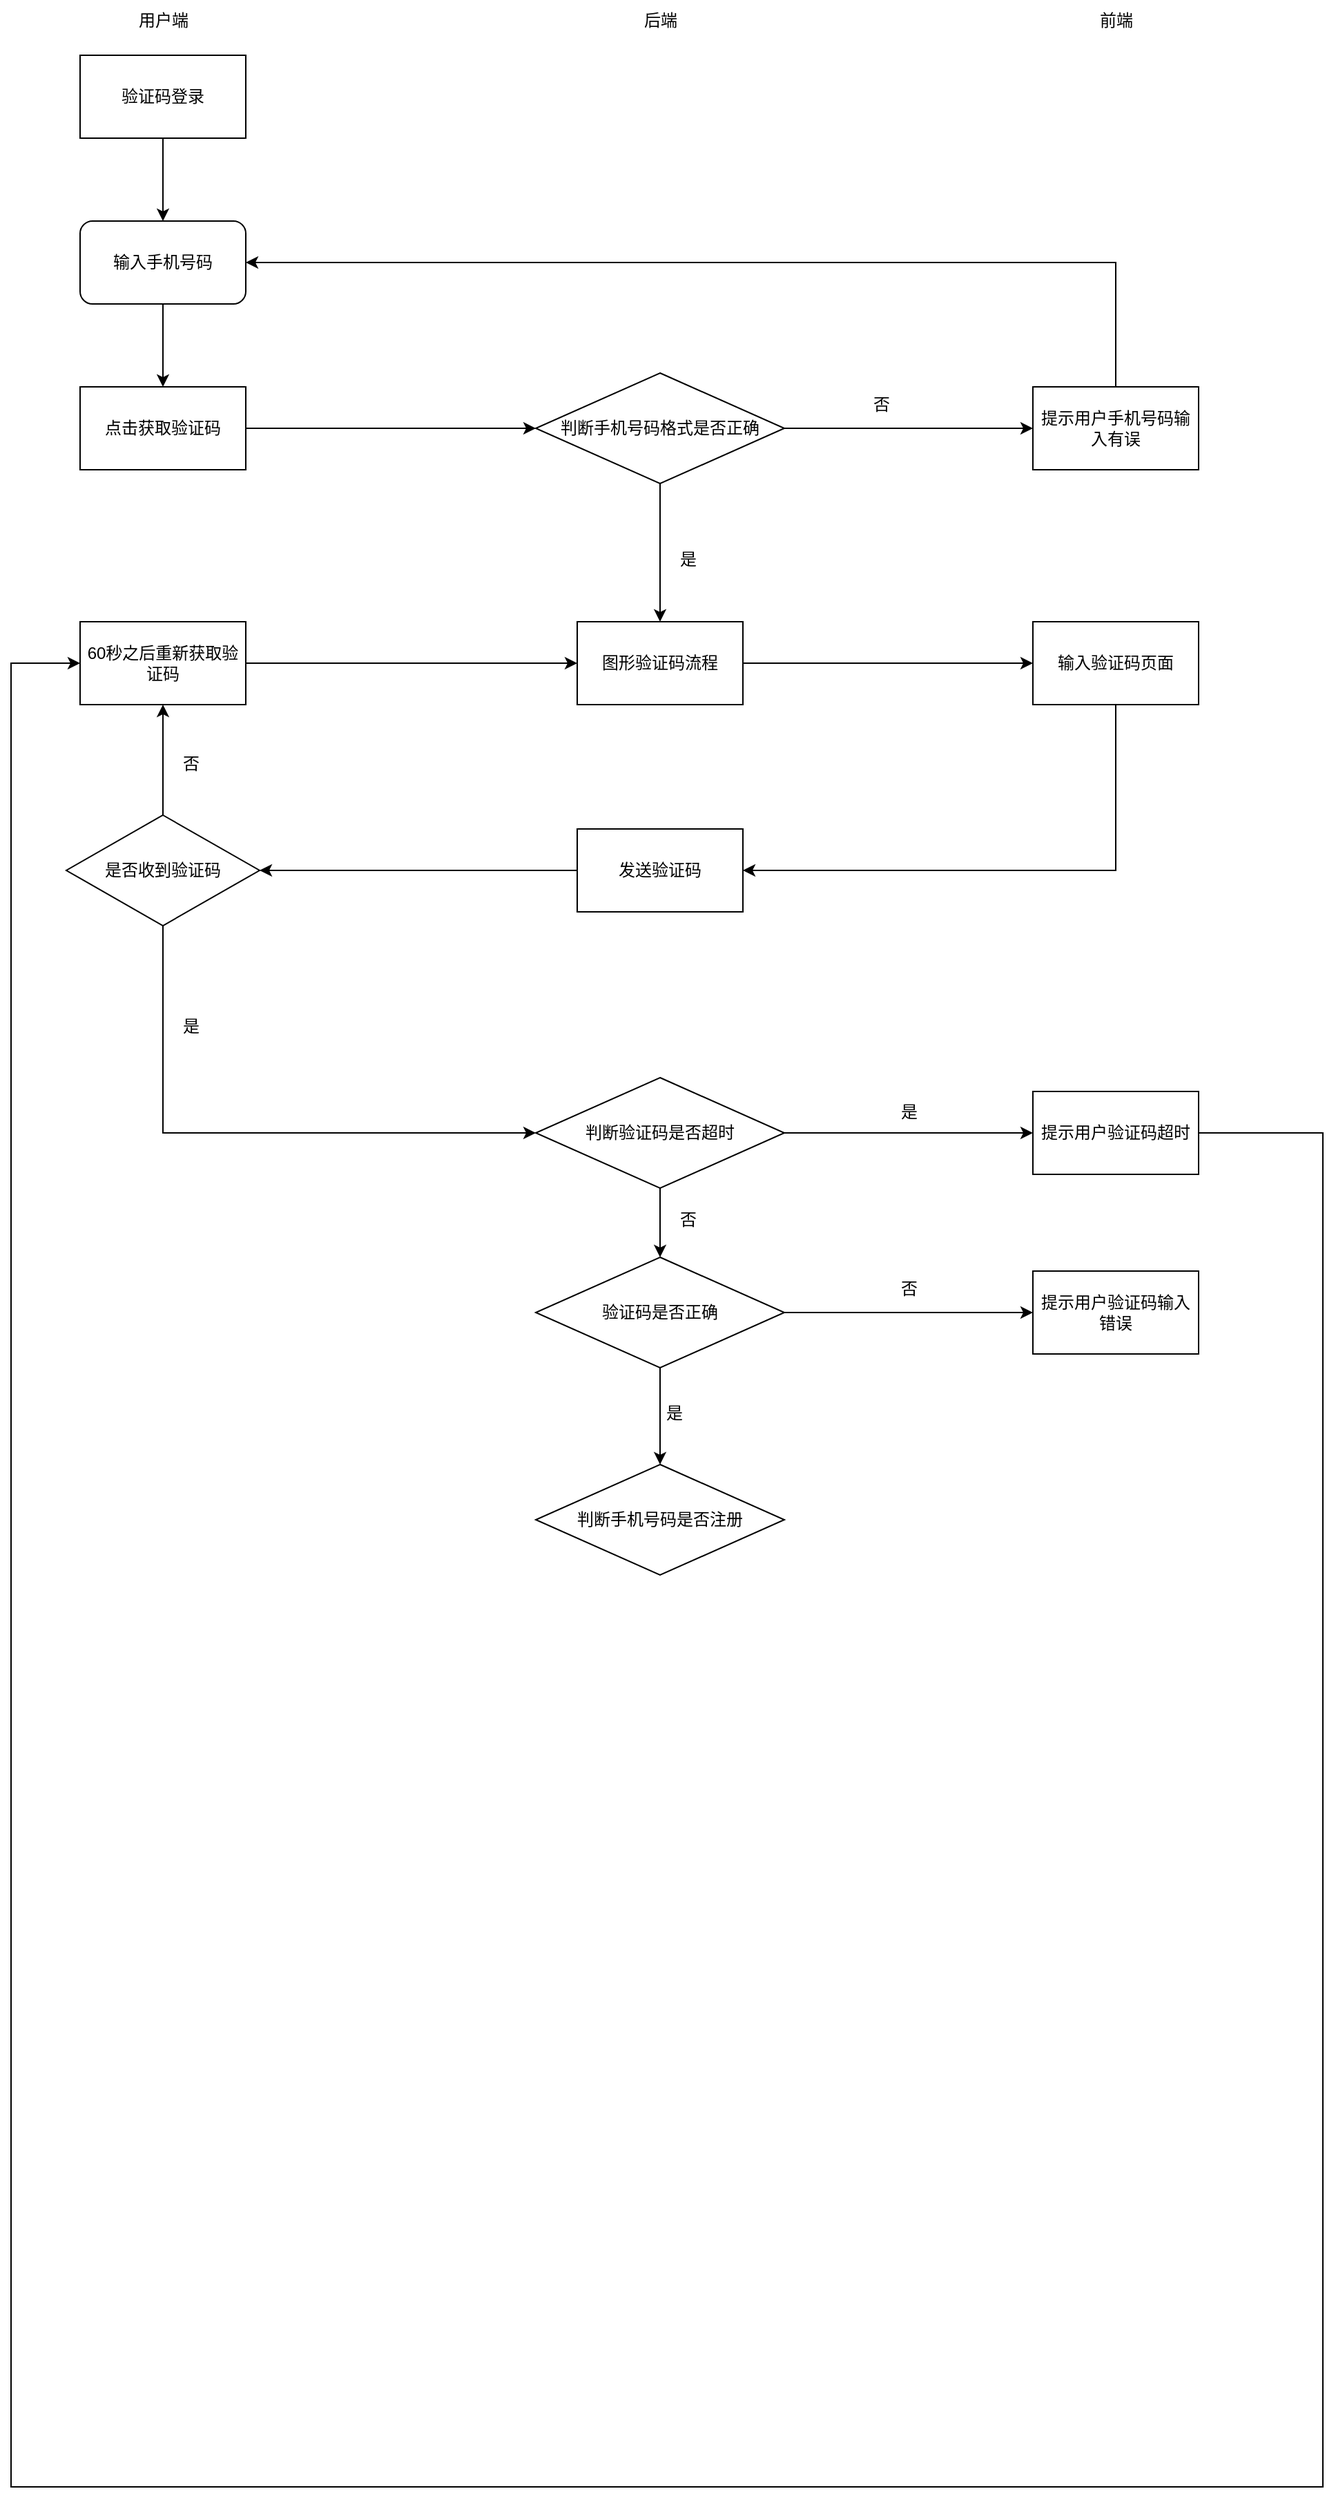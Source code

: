 <mxfile version="21.2.1" type="github">
  <diagram name="第 1 页" id="wBqTDlrh9hlUzduM-qcQ">
    <mxGraphModel dx="1156" dy="657" grid="1" gridSize="10" guides="1" tooltips="1" connect="1" arrows="1" fold="1" page="1" pageScale="1" pageWidth="827" pageHeight="1169" math="0" shadow="0">
      <root>
        <mxCell id="0" />
        <mxCell id="1" parent="0" />
        <mxCell id="Xt2UL79NBrmuucX9y0JM-1" value="验证码登录" style="rounded=0;whiteSpace=wrap;html=1;" parent="1" vertex="1">
          <mxGeometry x="120" y="40" width="120" height="60" as="geometry" />
        </mxCell>
        <mxCell id="Xt2UL79NBrmuucX9y0JM-2" value="输入手机号码" style="rounded=1;whiteSpace=wrap;html=1;" parent="1" vertex="1">
          <mxGeometry x="120" y="160" width="120" height="60" as="geometry" />
        </mxCell>
        <mxCell id="Xt2UL79NBrmuucX9y0JM-4" value="" style="endArrow=classic;html=1;rounded=0;exitX=0.5;exitY=1;exitDx=0;exitDy=0;entryX=0.5;entryY=0;entryDx=0;entryDy=0;" parent="1" source="Xt2UL79NBrmuucX9y0JM-1" target="Xt2UL79NBrmuucX9y0JM-2" edge="1">
          <mxGeometry width="50" height="50" relative="1" as="geometry">
            <mxPoint x="410" y="220" as="sourcePoint" />
            <mxPoint x="460" y="170" as="targetPoint" />
          </mxGeometry>
        </mxCell>
        <mxCell id="Xt2UL79NBrmuucX9y0JM-5" value="用户端" style="text;html=1;align=center;verticalAlign=middle;resizable=0;points=[];autosize=1;strokeColor=none;fillColor=none;" parent="1" vertex="1">
          <mxGeometry x="150" width="60" height="30" as="geometry" />
        </mxCell>
        <mxCell id="Xt2UL79NBrmuucX9y0JM-18" style="edgeStyle=orthogonalEdgeStyle;rounded=0;orthogonalLoop=1;jettySize=auto;html=1;exitX=1;exitY=0.5;exitDx=0;exitDy=0;entryX=0;entryY=0.5;entryDx=0;entryDy=0;" parent="1" source="Xt2UL79NBrmuucX9y0JM-11" target="Xt2UL79NBrmuucX9y0JM-15" edge="1">
          <mxGeometry relative="1" as="geometry" />
        </mxCell>
        <mxCell id="Xt2UL79NBrmuucX9y0JM-11" value="点击获取验证码" style="rounded=0;whiteSpace=wrap;html=1;" parent="1" vertex="1">
          <mxGeometry x="120" y="280" width="120" height="60" as="geometry" />
        </mxCell>
        <mxCell id="Xt2UL79NBrmuucX9y0JM-12" value="" style="endArrow=classic;html=1;rounded=0;exitX=0.5;exitY=1;exitDx=0;exitDy=0;entryX=0.5;entryY=0;entryDx=0;entryDy=0;" parent="1" source="Xt2UL79NBrmuucX9y0JM-2" target="Xt2UL79NBrmuucX9y0JM-11" edge="1">
          <mxGeometry width="50" height="50" relative="1" as="geometry">
            <mxPoint x="410" y="210" as="sourcePoint" />
            <mxPoint x="460" y="160" as="targetPoint" />
          </mxGeometry>
        </mxCell>
        <mxCell id="Xt2UL79NBrmuucX9y0JM-13" value="后端" style="text;html=1;align=center;verticalAlign=middle;resizable=0;points=[];autosize=1;strokeColor=none;fillColor=none;" parent="1" vertex="1">
          <mxGeometry x="515" width="50" height="30" as="geometry" />
        </mxCell>
        <mxCell id="Xt2UL79NBrmuucX9y0JM-14" value="前端" style="text;html=1;align=center;verticalAlign=middle;resizable=0;points=[];autosize=1;strokeColor=none;fillColor=none;" parent="1" vertex="1">
          <mxGeometry x="845" width="50" height="30" as="geometry" />
        </mxCell>
        <mxCell id="Xt2UL79NBrmuucX9y0JM-21" style="edgeStyle=orthogonalEdgeStyle;rounded=0;orthogonalLoop=1;jettySize=auto;html=1;exitX=1;exitY=0.5;exitDx=0;exitDy=0;" parent="1" source="Xt2UL79NBrmuucX9y0JM-15" target="Xt2UL79NBrmuucX9y0JM-20" edge="1">
          <mxGeometry relative="1" as="geometry" />
        </mxCell>
        <mxCell id="cuZhw7LWAMA9tIme9xCt-2" style="edgeStyle=orthogonalEdgeStyle;rounded=0;orthogonalLoop=1;jettySize=auto;html=1;exitX=0.5;exitY=1;exitDx=0;exitDy=0;entryX=0.5;entryY=0;entryDx=0;entryDy=0;" edge="1" parent="1" source="Xt2UL79NBrmuucX9y0JM-15" target="cuZhw7LWAMA9tIme9xCt-1">
          <mxGeometry relative="1" as="geometry" />
        </mxCell>
        <mxCell id="Xt2UL79NBrmuucX9y0JM-15" value="判断手机号码格式是否正确" style="rhombus;whiteSpace=wrap;html=1;" parent="1" vertex="1">
          <mxGeometry x="450" y="270" width="180" height="80" as="geometry" />
        </mxCell>
        <mxCell id="Xt2UL79NBrmuucX9y0JM-23" style="edgeStyle=orthogonalEdgeStyle;rounded=0;orthogonalLoop=1;jettySize=auto;html=1;exitX=0.5;exitY=0;exitDx=0;exitDy=0;entryX=1;entryY=0.5;entryDx=0;entryDy=0;" parent="1" source="Xt2UL79NBrmuucX9y0JM-20" target="Xt2UL79NBrmuucX9y0JM-2" edge="1">
          <mxGeometry relative="1" as="geometry" />
        </mxCell>
        <mxCell id="Xt2UL79NBrmuucX9y0JM-20" value="提示用户手机号码输入有误" style="whiteSpace=wrap;html=1;" parent="1" vertex="1">
          <mxGeometry x="810" y="280" width="120" height="60" as="geometry" />
        </mxCell>
        <mxCell id="Xt2UL79NBrmuucX9y0JM-22" value="否" style="text;html=1;align=center;verticalAlign=middle;resizable=0;points=[];autosize=1;strokeColor=none;fillColor=none;" parent="1" vertex="1">
          <mxGeometry x="680" y="278" width="40" height="30" as="geometry" />
        </mxCell>
        <mxCell id="cuZhw7LWAMA9tIme9xCt-6" style="edgeStyle=orthogonalEdgeStyle;rounded=0;orthogonalLoop=1;jettySize=auto;html=1;exitX=1;exitY=0.5;exitDx=0;exitDy=0;" edge="1" parent="1" source="cuZhw7LWAMA9tIme9xCt-1" target="cuZhw7LWAMA9tIme9xCt-5">
          <mxGeometry relative="1" as="geometry" />
        </mxCell>
        <mxCell id="cuZhw7LWAMA9tIme9xCt-1" value="图形验证码流程" style="whiteSpace=wrap;html=1;" vertex="1" parent="1">
          <mxGeometry x="480" y="450" width="120" height="60" as="geometry" />
        </mxCell>
        <mxCell id="cuZhw7LWAMA9tIme9xCt-3" value="是" style="text;html=1;align=center;verticalAlign=middle;resizable=0;points=[];autosize=1;strokeColor=none;fillColor=none;" vertex="1" parent="1">
          <mxGeometry x="540" y="390" width="40" height="30" as="geometry" />
        </mxCell>
        <mxCell id="cuZhw7LWAMA9tIme9xCt-8" style="edgeStyle=orthogonalEdgeStyle;rounded=0;orthogonalLoop=1;jettySize=auto;html=1;exitX=0.5;exitY=1;exitDx=0;exitDy=0;entryX=1;entryY=0.5;entryDx=0;entryDy=0;" edge="1" parent="1" source="cuZhw7LWAMA9tIme9xCt-5" target="cuZhw7LWAMA9tIme9xCt-7">
          <mxGeometry relative="1" as="geometry" />
        </mxCell>
        <mxCell id="cuZhw7LWAMA9tIme9xCt-5" value="输入验证码页面" style="whiteSpace=wrap;html=1;" vertex="1" parent="1">
          <mxGeometry x="810" y="450" width="120" height="60" as="geometry" />
        </mxCell>
        <mxCell id="cuZhw7LWAMA9tIme9xCt-11" style="edgeStyle=orthogonalEdgeStyle;rounded=0;orthogonalLoop=1;jettySize=auto;html=1;exitX=0;exitY=0.5;exitDx=0;exitDy=0;entryX=1;entryY=0.5;entryDx=0;entryDy=0;" edge="1" parent="1" source="cuZhw7LWAMA9tIme9xCt-7" target="cuZhw7LWAMA9tIme9xCt-10">
          <mxGeometry relative="1" as="geometry" />
        </mxCell>
        <mxCell id="cuZhw7LWAMA9tIme9xCt-7" value="发送验证码" style="whiteSpace=wrap;html=1;" vertex="1" parent="1">
          <mxGeometry x="480" y="600" width="120" height="60" as="geometry" />
        </mxCell>
        <mxCell id="cuZhw7LWAMA9tIme9xCt-13" style="edgeStyle=orthogonalEdgeStyle;rounded=0;orthogonalLoop=1;jettySize=auto;html=1;exitX=0.5;exitY=0;exitDx=0;exitDy=0;entryX=0.5;entryY=1;entryDx=0;entryDy=0;" edge="1" parent="1" source="cuZhw7LWAMA9tIme9xCt-10" target="cuZhw7LWAMA9tIme9xCt-12">
          <mxGeometry relative="1" as="geometry" />
        </mxCell>
        <mxCell id="cuZhw7LWAMA9tIme9xCt-17" style="edgeStyle=orthogonalEdgeStyle;rounded=0;orthogonalLoop=1;jettySize=auto;html=1;exitX=0.5;exitY=1;exitDx=0;exitDy=0;entryX=0;entryY=0.5;entryDx=0;entryDy=0;" edge="1" parent="1" source="cuZhw7LWAMA9tIme9xCt-10" target="cuZhw7LWAMA9tIme9xCt-16">
          <mxGeometry relative="1" as="geometry" />
        </mxCell>
        <mxCell id="cuZhw7LWAMA9tIme9xCt-10" value="是否收到验证码" style="rhombus;whiteSpace=wrap;html=1;" vertex="1" parent="1">
          <mxGeometry x="110" y="590" width="140" height="80" as="geometry" />
        </mxCell>
        <mxCell id="cuZhw7LWAMA9tIme9xCt-22" style="edgeStyle=orthogonalEdgeStyle;rounded=0;orthogonalLoop=1;jettySize=auto;html=1;exitX=1;exitY=0.5;exitDx=0;exitDy=0;entryX=0;entryY=0.5;entryDx=0;entryDy=0;" edge="1" parent="1" source="cuZhw7LWAMA9tIme9xCt-12" target="cuZhw7LWAMA9tIme9xCt-1">
          <mxGeometry relative="1" as="geometry" />
        </mxCell>
        <mxCell id="cuZhw7LWAMA9tIme9xCt-12" value="60秒之后重新获取验证码" style="whiteSpace=wrap;html=1;" vertex="1" parent="1">
          <mxGeometry x="120" y="450" width="120" height="60" as="geometry" />
        </mxCell>
        <mxCell id="cuZhw7LWAMA9tIme9xCt-14" value="否" style="text;html=1;align=center;verticalAlign=middle;resizable=0;points=[];autosize=1;strokeColor=none;fillColor=none;" vertex="1" parent="1">
          <mxGeometry x="180" y="538" width="40" height="30" as="geometry" />
        </mxCell>
        <mxCell id="cuZhw7LWAMA9tIme9xCt-20" style="edgeStyle=orthogonalEdgeStyle;rounded=0;orthogonalLoop=1;jettySize=auto;html=1;exitX=1;exitY=0.5;exitDx=0;exitDy=0;" edge="1" parent="1" source="cuZhw7LWAMA9tIme9xCt-16" target="cuZhw7LWAMA9tIme9xCt-19">
          <mxGeometry relative="1" as="geometry" />
        </mxCell>
        <mxCell id="cuZhw7LWAMA9tIme9xCt-27" style="edgeStyle=orthogonalEdgeStyle;rounded=0;orthogonalLoop=1;jettySize=auto;html=1;exitX=0.5;exitY=1;exitDx=0;exitDy=0;entryX=0.5;entryY=0;entryDx=0;entryDy=0;" edge="1" parent="1" source="cuZhw7LWAMA9tIme9xCt-16" target="cuZhw7LWAMA9tIme9xCt-26">
          <mxGeometry relative="1" as="geometry" />
        </mxCell>
        <mxCell id="cuZhw7LWAMA9tIme9xCt-16" value="判断验证码是否超时" style="rhombus;whiteSpace=wrap;html=1;" vertex="1" parent="1">
          <mxGeometry x="450" y="780" width="180" height="80" as="geometry" />
        </mxCell>
        <mxCell id="cuZhw7LWAMA9tIme9xCt-18" value="是" style="text;html=1;align=center;verticalAlign=middle;resizable=0;points=[];autosize=1;strokeColor=none;fillColor=none;" vertex="1" parent="1">
          <mxGeometry x="180" y="728" width="40" height="30" as="geometry" />
        </mxCell>
        <mxCell id="cuZhw7LWAMA9tIme9xCt-21" style="edgeStyle=orthogonalEdgeStyle;rounded=0;orthogonalLoop=1;jettySize=auto;html=1;exitX=1;exitY=0.5;exitDx=0;exitDy=0;" edge="1" parent="1" source="cuZhw7LWAMA9tIme9xCt-19" target="cuZhw7LWAMA9tIme9xCt-12">
          <mxGeometry relative="1" as="geometry">
            <Array as="points">
              <mxPoint x="1020" y="820" />
              <mxPoint x="1020" y="1800" />
              <mxPoint x="70" y="1800" />
              <mxPoint x="70" y="480" />
            </Array>
          </mxGeometry>
        </mxCell>
        <mxCell id="cuZhw7LWAMA9tIme9xCt-19" value="提示用户验证码超时" style="whiteSpace=wrap;html=1;" vertex="1" parent="1">
          <mxGeometry x="810" y="790" width="120" height="60" as="geometry" />
        </mxCell>
        <mxCell id="cuZhw7LWAMA9tIme9xCt-23" value="是" style="text;html=1;align=center;verticalAlign=middle;resizable=0;points=[];autosize=1;strokeColor=none;fillColor=none;" vertex="1" parent="1">
          <mxGeometry x="700" y="790" width="40" height="30" as="geometry" />
        </mxCell>
        <mxCell id="cuZhw7LWAMA9tIme9xCt-30" style="edgeStyle=orthogonalEdgeStyle;rounded=0;orthogonalLoop=1;jettySize=auto;html=1;exitX=1;exitY=0.5;exitDx=0;exitDy=0;" edge="1" parent="1" source="cuZhw7LWAMA9tIme9xCt-26" target="cuZhw7LWAMA9tIme9xCt-29">
          <mxGeometry relative="1" as="geometry" />
        </mxCell>
        <mxCell id="cuZhw7LWAMA9tIme9xCt-32" style="edgeStyle=orthogonalEdgeStyle;rounded=0;orthogonalLoop=1;jettySize=auto;html=1;exitX=0.5;exitY=1;exitDx=0;exitDy=0;entryX=0.5;entryY=0;entryDx=0;entryDy=0;" edge="1" parent="1" source="cuZhw7LWAMA9tIme9xCt-26" target="cuZhw7LWAMA9tIme9xCt-31">
          <mxGeometry relative="1" as="geometry" />
        </mxCell>
        <mxCell id="cuZhw7LWAMA9tIme9xCt-26" value="验证码是否正确" style="rhombus;whiteSpace=wrap;html=1;" vertex="1" parent="1">
          <mxGeometry x="450" y="910" width="180" height="80" as="geometry" />
        </mxCell>
        <mxCell id="cuZhw7LWAMA9tIme9xCt-28" value="否" style="text;html=1;align=center;verticalAlign=middle;resizable=0;points=[];autosize=1;strokeColor=none;fillColor=none;" vertex="1" parent="1">
          <mxGeometry x="540" y="868" width="40" height="30" as="geometry" />
        </mxCell>
        <mxCell id="cuZhw7LWAMA9tIme9xCt-29" value="提示用户验证码输入错误" style="whiteSpace=wrap;html=1;" vertex="1" parent="1">
          <mxGeometry x="810" y="920" width="120" height="60" as="geometry" />
        </mxCell>
        <mxCell id="cuZhw7LWAMA9tIme9xCt-31" value="判断手机号码是否注册" style="rhombus;whiteSpace=wrap;html=1;" vertex="1" parent="1">
          <mxGeometry x="450" y="1060" width="180" height="80" as="geometry" />
        </mxCell>
        <mxCell id="cuZhw7LWAMA9tIme9xCt-33" value="否" style="text;html=1;align=center;verticalAlign=middle;resizable=0;points=[];autosize=1;strokeColor=none;fillColor=none;" vertex="1" parent="1">
          <mxGeometry x="700" y="918" width="40" height="30" as="geometry" />
        </mxCell>
        <mxCell id="cuZhw7LWAMA9tIme9xCt-34" value="是" style="text;html=1;align=center;verticalAlign=middle;resizable=0;points=[];autosize=1;strokeColor=none;fillColor=none;" vertex="1" parent="1">
          <mxGeometry x="530" y="1008" width="40" height="30" as="geometry" />
        </mxCell>
      </root>
    </mxGraphModel>
  </diagram>
</mxfile>
